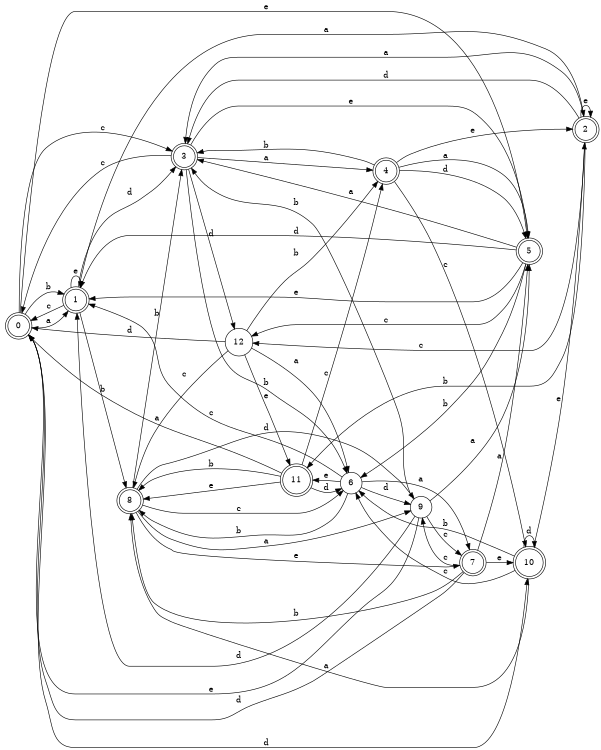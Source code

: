 digraph n11_9 {
__start0 [label="" shape="none"];

rankdir=LR;
size="8,5";

s0 [style="rounded,filled", color="black", fillcolor="white" shape="doublecircle", label="0"];
s1 [style="rounded,filled", color="black", fillcolor="white" shape="doublecircle", label="1"];
s2 [style="rounded,filled", color="black", fillcolor="white" shape="doublecircle", label="2"];
s3 [style="rounded,filled", color="black", fillcolor="white" shape="doublecircle", label="3"];
s4 [style="rounded,filled", color="black", fillcolor="white" shape="doublecircle", label="4"];
s5 [style="rounded,filled", color="black", fillcolor="white" shape="doublecircle", label="5"];
s6 [style="filled", color="black", fillcolor="white" shape="circle", label="6"];
s7 [style="rounded,filled", color="black", fillcolor="white" shape="doublecircle", label="7"];
s8 [style="rounded,filled", color="black", fillcolor="white" shape="doublecircle", label="8"];
s9 [style="filled", color="black", fillcolor="white" shape="circle", label="9"];
s10 [style="rounded,filled", color="black", fillcolor="white" shape="doublecircle", label="10"];
s11 [style="rounded,filled", color="black", fillcolor="white" shape="doublecircle", label="11"];
s12 [style="filled", color="black", fillcolor="white" shape="circle", label="12"];
s0 -> s1 [label="a"];
s0 -> s1 [label="b"];
s0 -> s3 [label="c"];
s0 -> s10 [label="d"];
s0 -> s5 [label="e"];
s1 -> s2 [label="a"];
s1 -> s8 [label="b"];
s1 -> s0 [label="c"];
s1 -> s3 [label="d"];
s1 -> s1 [label="e"];
s2 -> s3 [label="a"];
s2 -> s11 [label="b"];
s2 -> s12 [label="c"];
s2 -> s3 [label="d"];
s2 -> s2 [label="e"];
s3 -> s4 [label="a"];
s3 -> s6 [label="b"];
s3 -> s0 [label="c"];
s3 -> s12 [label="d"];
s3 -> s5 [label="e"];
s4 -> s5 [label="a"];
s4 -> s3 [label="b"];
s4 -> s10 [label="c"];
s4 -> s5 [label="d"];
s4 -> s2 [label="e"];
s5 -> s3 [label="a"];
s5 -> s6 [label="b"];
s5 -> s12 [label="c"];
s5 -> s1 [label="d"];
s5 -> s1 [label="e"];
s6 -> s7 [label="a"];
s6 -> s8 [label="b"];
s6 -> s1 [label="c"];
s6 -> s9 [label="d"];
s6 -> s11 [label="e"];
s7 -> s5 [label="a"];
s7 -> s8 [label="b"];
s7 -> s9 [label="c"];
s7 -> s0 [label="d"];
s7 -> s10 [label="e"];
s8 -> s9 [label="a"];
s8 -> s3 [label="b"];
s8 -> s6 [label="c"];
s8 -> s9 [label="d"];
s8 -> s7 [label="e"];
s9 -> s5 [label="a"];
s9 -> s3 [label="b"];
s9 -> s7 [label="c"];
s9 -> s1 [label="d"];
s9 -> s0 [label="e"];
s10 -> s8 [label="a"];
s10 -> s6 [label="b"];
s10 -> s6 [label="c"];
s10 -> s10 [label="d"];
s10 -> s2 [label="e"];
s11 -> s0 [label="a"];
s11 -> s8 [label="b"];
s11 -> s4 [label="c"];
s11 -> s6 [label="d"];
s11 -> s8 [label="e"];
s12 -> s6 [label="a"];
s12 -> s4 [label="b"];
s12 -> s8 [label="c"];
s12 -> s0 [label="d"];
s12 -> s11 [label="e"];

}